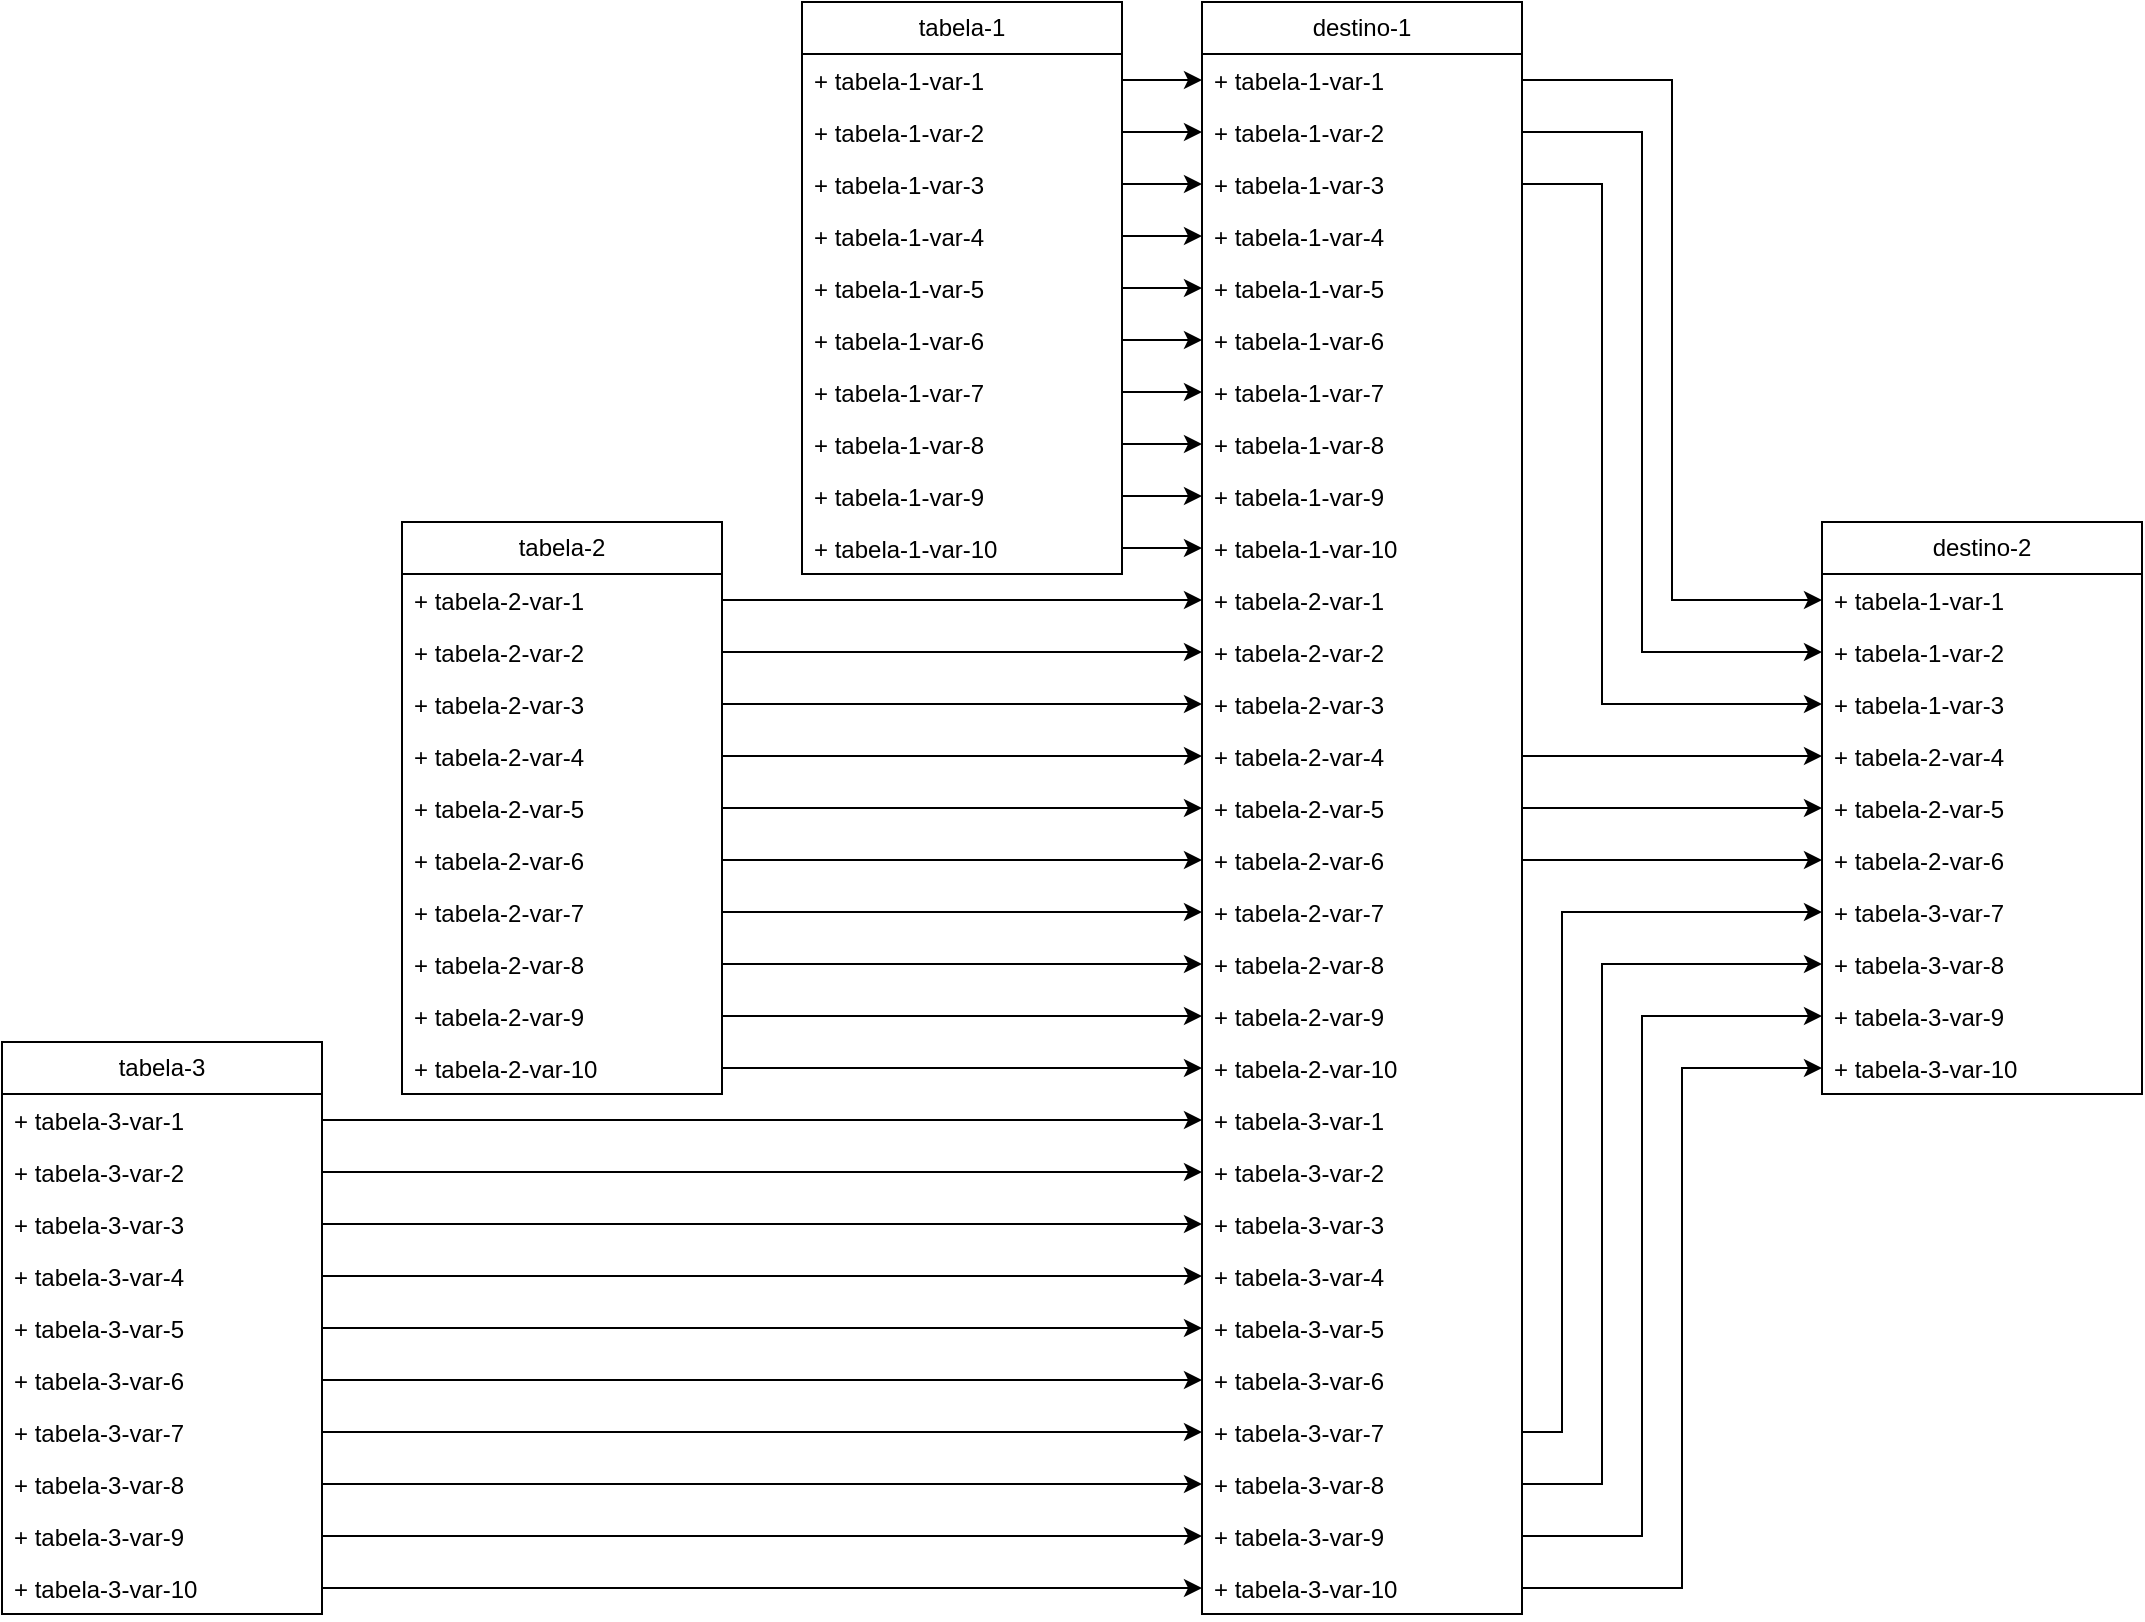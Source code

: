 <mxfile version="24.7.6">
  <diagram name="Página-1" id="JH21Qx-s8GiAd0Xb08vd">
    <mxGraphModel dx="1440" dy="1402" grid="1" gridSize="10" guides="1" tooltips="1" connect="1" arrows="1" fold="1" page="1" pageScale="1" pageWidth="827" pageHeight="1169" math="0" shadow="0">
      <root>
        <mxCell id="0" />
        <mxCell id="1" parent="0" />
        <mxCell id="tabela-1" value="tabela-1" style="swimlane;fontStyle=0;childLayout=stackLayout;horizontal=1;startSize=26;fillColor=none;horizontalStack=0;resizeParent=1;resizeParentMax=0;resizeLast=0;collapsible=1;marginBottom=0;whiteSpace=wrap;html=1;" vertex="1" parent="1">
          <mxGeometry x="800" y="440" width="160" height="286" as="geometry">
            <mxRectangle x="414" y="450" width="70" height="30" as="alternateBounds" />
          </mxGeometry>
        </mxCell>
        <mxCell id="tabela-1-tabela-1-var-1" value="+ tabela-1-var-1" style="text;strokeColor=none;fillColor=none;align=left;verticalAlign=top;spacingLeft=4;spacingRight=4;overflow=hidden;rotatable=0;points=[[0,0.5],[1,0.5]];portConstraint=eastwest;whiteSpace=wrap;html=1;" vertex="1" parent="tabela-1">
          <mxGeometry y="26" width="160" height="26" as="geometry" />
        </mxCell>
        <mxCell id="tabela-1-tabela-1-var-2" value="+ tabela-1-var-2" style="text;strokeColor=none;fillColor=none;align=left;verticalAlign=top;spacingLeft=4;spacingRight=4;overflow=hidden;rotatable=0;points=[[0,0.5],[1,0.5]];portConstraint=eastwest;whiteSpace=wrap;html=1;" vertex="1" parent="tabela-1">
          <mxGeometry y="52" width="160" height="26" as="geometry" />
        </mxCell>
        <mxCell id="tabela-1-tabela-1-var-3" value="+ tabela-1-var-3" style="text;strokeColor=none;fillColor=none;align=left;verticalAlign=top;spacingLeft=4;spacingRight=4;overflow=hidden;rotatable=0;points=[[0,0.5],[1,0.5]];portConstraint=eastwest;whiteSpace=wrap;html=1;" vertex="1" parent="tabela-1">
          <mxGeometry y="78" width="160" height="26" as="geometry" />
        </mxCell>
        <mxCell id="tabela-1-tabela-1-var-4" value="+ tabela-1-var-4" style="text;strokeColor=none;fillColor=none;align=left;verticalAlign=top;spacingLeft=4;spacingRight=4;overflow=hidden;rotatable=0;points=[[0,0.5],[1,0.5]];portConstraint=eastwest;whiteSpace=wrap;html=1;" vertex="1" parent="tabela-1">
          <mxGeometry y="104" width="160" height="26" as="geometry" />
        </mxCell>
        <mxCell id="tabela-1-tabela-1-var-5" value="+ tabela-1-var-5" style="text;strokeColor=none;fillColor=none;align=left;verticalAlign=top;spacingLeft=4;spacingRight=4;overflow=hidden;rotatable=0;points=[[0,0.5],[1,0.5]];portConstraint=eastwest;whiteSpace=wrap;html=1;" vertex="1" parent="tabela-1">
          <mxGeometry y="130" width="160" height="26" as="geometry" />
        </mxCell>
        <mxCell id="tabela-1-tabela-1-var-6" value="+ tabela-1-var-6" style="text;strokeColor=none;fillColor=none;align=left;verticalAlign=top;spacingLeft=4;spacingRight=4;overflow=hidden;rotatable=0;points=[[0,0.5],[1,0.5]];portConstraint=eastwest;whiteSpace=wrap;html=1;" vertex="1" parent="tabela-1">
          <mxGeometry y="156" width="160" height="26" as="geometry" />
        </mxCell>
        <mxCell id="tabela-1-tabela-1-var-7" value="+ tabela-1-var-7" style="text;strokeColor=none;fillColor=none;align=left;verticalAlign=top;spacingLeft=4;spacingRight=4;overflow=hidden;rotatable=0;points=[[0,0.5],[1,0.5]];portConstraint=eastwest;whiteSpace=wrap;html=1;" vertex="1" parent="tabela-1">
          <mxGeometry y="182" width="160" height="26" as="geometry" />
        </mxCell>
        <mxCell id="tabela-1-tabela-1-var-8" value="+ tabela-1-var-8" style="text;strokeColor=none;fillColor=none;align=left;verticalAlign=top;spacingLeft=4;spacingRight=4;overflow=hidden;rotatable=0;points=[[0,0.5],[1,0.5]];portConstraint=eastwest;whiteSpace=wrap;html=1;" vertex="1" parent="tabela-1">
          <mxGeometry y="208" width="160" height="26" as="geometry" />
        </mxCell>
        <mxCell id="tabela-1-tabela-1-var-9" value="+ tabela-1-var-9" style="text;strokeColor=none;fillColor=none;align=left;verticalAlign=top;spacingLeft=4;spacingRight=4;overflow=hidden;rotatable=0;points=[[0,0.5],[1,0.5]];portConstraint=eastwest;whiteSpace=wrap;html=1;" vertex="1" parent="tabela-1">
          <mxGeometry y="234" width="160" height="26" as="geometry" />
        </mxCell>
        <mxCell id="tabela-1-tabela-1-var-10" value="+ tabela-1-var-10" style="text;strokeColor=none;fillColor=none;align=left;verticalAlign=top;spacingLeft=4;spacingRight=4;overflow=hidden;rotatable=0;points=[[0,0.5],[1,0.5]];portConstraint=eastwest;whiteSpace=wrap;html=1;" vertex="1" parent="tabela-1">
          <mxGeometry y="260" width="160" height="26" as="geometry" />
        </mxCell>
        <mxCell id="tabela-2" value="tabela-2" style="swimlane;fontStyle=0;childLayout=stackLayout;horizontal=1;startSize=26;fillColor=none;horizontalStack=0;resizeParent=1;resizeParentMax=0;resizeLast=0;collapsible=1;marginBottom=0;whiteSpace=wrap;html=1;" vertex="1" parent="1">
          <mxGeometry x="600" y="700" width="160" height="286" as="geometry">
            <mxRectangle x="614" y="450" width="70" height="30" as="alternateBounds" />
          </mxGeometry>
        </mxCell>
        <mxCell id="tabela-2-tabela-2-var-1" value="+ tabela-2-var-1" style="text;strokeColor=none;fillColor=none;align=left;verticalAlign=top;spacingLeft=4;spacingRight=4;overflow=hidden;rotatable=0;points=[[0,0.5],[1,0.5]];portConstraint=eastwest;whiteSpace=wrap;html=1;" vertex="1" parent="tabela-2">
          <mxGeometry y="26" width="160" height="26" as="geometry" />
        </mxCell>
        <mxCell id="tabela-2-tabela-2-var-2" value="+ tabela-2-var-2" style="text;strokeColor=none;fillColor=none;align=left;verticalAlign=top;spacingLeft=4;spacingRight=4;overflow=hidden;rotatable=0;points=[[0,0.5],[1,0.5]];portConstraint=eastwest;whiteSpace=wrap;html=1;" vertex="1" parent="tabela-2">
          <mxGeometry y="52" width="160" height="26" as="geometry" />
        </mxCell>
        <mxCell id="tabela-2-tabela-2-var-3" value="+ tabela-2-var-3" style="text;strokeColor=none;fillColor=none;align=left;verticalAlign=top;spacingLeft=4;spacingRight=4;overflow=hidden;rotatable=0;points=[[0,0.5],[1,0.5]];portConstraint=eastwest;whiteSpace=wrap;html=1;" vertex="1" parent="tabela-2">
          <mxGeometry y="78" width="160" height="26" as="geometry" />
        </mxCell>
        <mxCell id="tabela-2-tabela-2-var-4" value="+ tabela-2-var-4" style="text;strokeColor=none;fillColor=none;align=left;verticalAlign=top;spacingLeft=4;spacingRight=4;overflow=hidden;rotatable=0;points=[[0,0.5],[1,0.5]];portConstraint=eastwest;whiteSpace=wrap;html=1;" vertex="1" parent="tabela-2">
          <mxGeometry y="104" width="160" height="26" as="geometry" />
        </mxCell>
        <mxCell id="tabela-2-tabela-2-var-5" value="+ tabela-2-var-5" style="text;strokeColor=none;fillColor=none;align=left;verticalAlign=top;spacingLeft=4;spacingRight=4;overflow=hidden;rotatable=0;points=[[0,0.5],[1,0.5]];portConstraint=eastwest;whiteSpace=wrap;html=1;" vertex="1" parent="tabela-2">
          <mxGeometry y="130" width="160" height="26" as="geometry" />
        </mxCell>
        <mxCell id="tabela-2-tabela-2-var-6" value="+ tabela-2-var-6" style="text;strokeColor=none;fillColor=none;align=left;verticalAlign=top;spacingLeft=4;spacingRight=4;overflow=hidden;rotatable=0;points=[[0,0.5],[1,0.5]];portConstraint=eastwest;whiteSpace=wrap;html=1;" vertex="1" parent="tabela-2">
          <mxGeometry y="156" width="160" height="26" as="geometry" />
        </mxCell>
        <mxCell id="tabela-2-tabela-2-var-7" value="+ tabela-2-var-7" style="text;strokeColor=none;fillColor=none;align=left;verticalAlign=top;spacingLeft=4;spacingRight=4;overflow=hidden;rotatable=0;points=[[0,0.5],[1,0.5]];portConstraint=eastwest;whiteSpace=wrap;html=1;" vertex="1" parent="tabela-2">
          <mxGeometry y="182" width="160" height="26" as="geometry" />
        </mxCell>
        <mxCell id="tabela-2-tabela-2-var-8" value="+ tabela-2-var-8" style="text;strokeColor=none;fillColor=none;align=left;verticalAlign=top;spacingLeft=4;spacingRight=4;overflow=hidden;rotatable=0;points=[[0,0.5],[1,0.5]];portConstraint=eastwest;whiteSpace=wrap;html=1;" vertex="1" parent="tabela-2">
          <mxGeometry y="208" width="160" height="26" as="geometry" />
        </mxCell>
        <mxCell id="tabela-2-tabela-2-var-9" value="+ tabela-2-var-9" style="text;strokeColor=none;fillColor=none;align=left;verticalAlign=top;spacingLeft=4;spacingRight=4;overflow=hidden;rotatable=0;points=[[0,0.5],[1,0.5]];portConstraint=eastwest;whiteSpace=wrap;html=1;" vertex="1" parent="tabela-2">
          <mxGeometry y="234" width="160" height="26" as="geometry" />
        </mxCell>
        <mxCell id="tabela-2-tabela-2-var-10" value="+ tabela-2-var-10" style="text;strokeColor=none;fillColor=none;align=left;verticalAlign=top;spacingLeft=4;spacingRight=4;overflow=hidden;rotatable=0;points=[[0,0.5],[1,0.5]];portConstraint=eastwest;whiteSpace=wrap;html=1;" vertex="1" parent="tabela-2">
          <mxGeometry y="260" width="160" height="26" as="geometry" />
        </mxCell>
        <mxCell id="tabela-3" value="tabela-3" style="swimlane;fontStyle=0;childLayout=stackLayout;horizontal=1;startSize=26;fillColor=none;horizontalStack=0;resizeParent=1;resizeParentMax=0;resizeLast=0;collapsible=1;marginBottom=0;whiteSpace=wrap;html=1;" vertex="1" parent="1">
          <mxGeometry x="400" y="960" width="160" height="286" as="geometry">
            <mxRectangle x="814" y="450" width="70" height="30" as="alternateBounds" />
          </mxGeometry>
        </mxCell>
        <mxCell id="tabela-3-tabela-3-var-1" value="+ tabela-3-var-1" style="text;strokeColor=none;fillColor=none;align=left;verticalAlign=top;spacingLeft=4;spacingRight=4;overflow=hidden;rotatable=0;points=[[0,0.5],[1,0.5]];portConstraint=eastwest;whiteSpace=wrap;html=1;" vertex="1" parent="tabela-3">
          <mxGeometry y="26" width="160" height="26" as="geometry" />
        </mxCell>
        <mxCell id="tabela-3-tabela-3-var-2" value="+ tabela-3-var-2" style="text;strokeColor=none;fillColor=none;align=left;verticalAlign=top;spacingLeft=4;spacingRight=4;overflow=hidden;rotatable=0;points=[[0,0.5],[1,0.5]];portConstraint=eastwest;whiteSpace=wrap;html=1;" vertex="1" parent="tabela-3">
          <mxGeometry y="52" width="160" height="26" as="geometry" />
        </mxCell>
        <mxCell id="tabela-3-tabela-3-var-3" value="+ tabela-3-var-3" style="text;strokeColor=none;fillColor=none;align=left;verticalAlign=top;spacingLeft=4;spacingRight=4;overflow=hidden;rotatable=0;points=[[0,0.5],[1,0.5]];portConstraint=eastwest;whiteSpace=wrap;html=1;" vertex="1" parent="tabela-3">
          <mxGeometry y="78" width="160" height="26" as="geometry" />
        </mxCell>
        <mxCell id="tabela-3-tabela-3-var-4" value="+ tabela-3-var-4" style="text;strokeColor=none;fillColor=none;align=left;verticalAlign=top;spacingLeft=4;spacingRight=4;overflow=hidden;rotatable=0;points=[[0,0.5],[1,0.5]];portConstraint=eastwest;whiteSpace=wrap;html=1;" vertex="1" parent="tabela-3">
          <mxGeometry y="104" width="160" height="26" as="geometry" />
        </mxCell>
        <mxCell id="tabela-3-tabela-3-var-5" value="+ tabela-3-var-5" style="text;strokeColor=none;fillColor=none;align=left;verticalAlign=top;spacingLeft=4;spacingRight=4;overflow=hidden;rotatable=0;points=[[0,0.5],[1,0.5]];portConstraint=eastwest;whiteSpace=wrap;html=1;" vertex="1" parent="tabela-3">
          <mxGeometry y="130" width="160" height="26" as="geometry" />
        </mxCell>
        <mxCell id="tabela-3-tabela-3-var-6" value="+ tabela-3-var-6" style="text;strokeColor=none;fillColor=none;align=left;verticalAlign=top;spacingLeft=4;spacingRight=4;overflow=hidden;rotatable=0;points=[[0,0.5],[1,0.5]];portConstraint=eastwest;whiteSpace=wrap;html=1;" vertex="1" parent="tabela-3">
          <mxGeometry y="156" width="160" height="26" as="geometry" />
        </mxCell>
        <mxCell id="tabela-3-tabela-3-var-7" value="+ tabela-3-var-7" style="text;strokeColor=none;fillColor=none;align=left;verticalAlign=top;spacingLeft=4;spacingRight=4;overflow=hidden;rotatable=0;points=[[0,0.5],[1,0.5]];portConstraint=eastwest;whiteSpace=wrap;html=1;" vertex="1" parent="tabela-3">
          <mxGeometry y="182" width="160" height="26" as="geometry" />
        </mxCell>
        <mxCell id="tabela-3-tabela-3-var-8" value="+ tabela-3-var-8" style="text;strokeColor=none;fillColor=none;align=left;verticalAlign=top;spacingLeft=4;spacingRight=4;overflow=hidden;rotatable=0;points=[[0,0.5],[1,0.5]];portConstraint=eastwest;whiteSpace=wrap;html=1;" vertex="1" parent="tabela-3">
          <mxGeometry y="208" width="160" height="26" as="geometry" />
        </mxCell>
        <mxCell id="tabela-3-tabela-3-var-9" value="+ tabela-3-var-9" style="text;strokeColor=none;fillColor=none;align=left;verticalAlign=top;spacingLeft=4;spacingRight=4;overflow=hidden;rotatable=0;points=[[0,0.5],[1,0.5]];portConstraint=eastwest;whiteSpace=wrap;html=1;" vertex="1" parent="tabela-3">
          <mxGeometry y="234" width="160" height="26" as="geometry" />
        </mxCell>
        <mxCell id="tabela-3-tabela-3-var-10" value="+ tabela-3-var-10" style="text;strokeColor=none;fillColor=none;align=left;verticalAlign=top;spacingLeft=4;spacingRight=4;overflow=hidden;rotatable=0;points=[[0,0.5],[1,0.5]];portConstraint=eastwest;whiteSpace=wrap;html=1;" vertex="1" parent="tabela-3">
          <mxGeometry y="260" width="160" height="26" as="geometry" />
        </mxCell>
        <mxCell id="destino-1" value="destino-1" style="swimlane;fontStyle=0;childLayout=stackLayout;horizontal=1;startSize=26;fillColor=none;horizontalStack=0;resizeParent=1;resizeParentMax=0;resizeLast=0;collapsible=1;marginBottom=0;whiteSpace=wrap;html=1;" vertex="1" parent="1">
          <mxGeometry x="1000" y="440" width="160" height="806" as="geometry">
            <mxRectangle x="1014" y="450" width="70" height="30" as="alternateBounds" />
          </mxGeometry>
        </mxCell>
        <mxCell id="destino-1-tabela-1-var-1" value="+ tabela-1-var-1" style="text;strokeColor=none;fillColor=none;align=left;verticalAlign=top;spacingLeft=4;spacingRight=4;overflow=hidden;rotatable=0;points=[[0,0.5],[1,0.5]];portConstraint=eastwest;whiteSpace=wrap;html=1;" vertex="1" parent="destino-1">
          <mxGeometry y="26" width="160" height="26" as="geometry" />
        </mxCell>
        <mxCell id="destino-1-tabela-1-var-2" value="+ tabela-1-var-2" style="text;strokeColor=none;fillColor=none;align=left;verticalAlign=top;spacingLeft=4;spacingRight=4;overflow=hidden;rotatable=0;points=[[0,0.5],[1,0.5]];portConstraint=eastwest;whiteSpace=wrap;html=1;" vertex="1" parent="destino-1">
          <mxGeometry y="52" width="160" height="26" as="geometry" />
        </mxCell>
        <mxCell id="destino-1-tabela-1-var-3" value="+ tabela-1-var-3" style="text;strokeColor=none;fillColor=none;align=left;verticalAlign=top;spacingLeft=4;spacingRight=4;overflow=hidden;rotatable=0;points=[[0,0.5],[1,0.5]];portConstraint=eastwest;whiteSpace=wrap;html=1;" vertex="1" parent="destino-1">
          <mxGeometry y="78" width="160" height="26" as="geometry" />
        </mxCell>
        <mxCell id="destino-1-tabela-1-var-4" value="+ tabela-1-var-4" style="text;strokeColor=none;fillColor=none;align=left;verticalAlign=top;spacingLeft=4;spacingRight=4;overflow=hidden;rotatable=0;points=[[0,0.5],[1,0.5]];portConstraint=eastwest;whiteSpace=wrap;html=1;" vertex="1" parent="destino-1">
          <mxGeometry y="104" width="160" height="26" as="geometry" />
        </mxCell>
        <mxCell id="destino-1-tabela-1-var-5" value="+ tabela-1-var-5" style="text;strokeColor=none;fillColor=none;align=left;verticalAlign=top;spacingLeft=4;spacingRight=4;overflow=hidden;rotatable=0;points=[[0,0.5],[1,0.5]];portConstraint=eastwest;whiteSpace=wrap;html=1;" vertex="1" parent="destino-1">
          <mxGeometry y="130" width="160" height="26" as="geometry" />
        </mxCell>
        <mxCell id="destino-1-tabela-1-var-6" value="+ tabela-1-var-6" style="text;strokeColor=none;fillColor=none;align=left;verticalAlign=top;spacingLeft=4;spacingRight=4;overflow=hidden;rotatable=0;points=[[0,0.5],[1,0.5]];portConstraint=eastwest;whiteSpace=wrap;html=1;" vertex="1" parent="destino-1">
          <mxGeometry y="156" width="160" height="26" as="geometry" />
        </mxCell>
        <mxCell id="destino-1-tabela-1-var-7" value="+ tabela-1-var-7" style="text;strokeColor=none;fillColor=none;align=left;verticalAlign=top;spacingLeft=4;spacingRight=4;overflow=hidden;rotatable=0;points=[[0,0.5],[1,0.5]];portConstraint=eastwest;whiteSpace=wrap;html=1;" vertex="1" parent="destino-1">
          <mxGeometry y="182" width="160" height="26" as="geometry" />
        </mxCell>
        <mxCell id="destino-1-tabela-1-var-8" value="+ tabela-1-var-8" style="text;strokeColor=none;fillColor=none;align=left;verticalAlign=top;spacingLeft=4;spacingRight=4;overflow=hidden;rotatable=0;points=[[0,0.5],[1,0.5]];portConstraint=eastwest;whiteSpace=wrap;html=1;" vertex="1" parent="destino-1">
          <mxGeometry y="208" width="160" height="26" as="geometry" />
        </mxCell>
        <mxCell id="destino-1-tabela-1-var-9" value="+ tabela-1-var-9" style="text;strokeColor=none;fillColor=none;align=left;verticalAlign=top;spacingLeft=4;spacingRight=4;overflow=hidden;rotatable=0;points=[[0,0.5],[1,0.5]];portConstraint=eastwest;whiteSpace=wrap;html=1;" vertex="1" parent="destino-1">
          <mxGeometry y="234" width="160" height="26" as="geometry" />
        </mxCell>
        <mxCell id="destino-1-tabela-1-var-10" value="+ tabela-1-var-10" style="text;strokeColor=none;fillColor=none;align=left;verticalAlign=top;spacingLeft=4;spacingRight=4;overflow=hidden;rotatable=0;points=[[0,0.5],[1,0.5]];portConstraint=eastwest;whiteSpace=wrap;html=1;" vertex="1" parent="destino-1">
          <mxGeometry y="260" width="160" height="26" as="geometry" />
        </mxCell>
        <mxCell id="destino-1-tabela-2-var-1" value="+ tabela-2-var-1" style="text;strokeColor=none;fillColor=none;align=left;verticalAlign=top;spacingLeft=4;spacingRight=4;overflow=hidden;rotatable=0;points=[[0,0.5],[1,0.5]];portConstraint=eastwest;whiteSpace=wrap;html=1;" vertex="1" parent="destino-1">
          <mxGeometry y="286" width="160" height="26" as="geometry" />
        </mxCell>
        <mxCell id="destino-1-tabela-2-var-2" value="+ tabela-2-var-2" style="text;strokeColor=none;fillColor=none;align=left;verticalAlign=top;spacingLeft=4;spacingRight=4;overflow=hidden;rotatable=0;points=[[0,0.5],[1,0.5]];portConstraint=eastwest;whiteSpace=wrap;html=1;" vertex="1" parent="destino-1">
          <mxGeometry y="312" width="160" height="26" as="geometry" />
        </mxCell>
        <mxCell id="destino-1-tabela-2-var-3" value="+ tabela-2-var-3" style="text;strokeColor=none;fillColor=none;align=left;verticalAlign=top;spacingLeft=4;spacingRight=4;overflow=hidden;rotatable=0;points=[[0,0.5],[1,0.5]];portConstraint=eastwest;whiteSpace=wrap;html=1;" vertex="1" parent="destino-1">
          <mxGeometry y="338" width="160" height="26" as="geometry" />
        </mxCell>
        <mxCell id="destino-1-tabela-2-var-4" value="+ tabela-2-var-4" style="text;strokeColor=none;fillColor=none;align=left;verticalAlign=top;spacingLeft=4;spacingRight=4;overflow=hidden;rotatable=0;points=[[0,0.5],[1,0.5]];portConstraint=eastwest;whiteSpace=wrap;html=1;" vertex="1" parent="destino-1">
          <mxGeometry y="364" width="160" height="26" as="geometry" />
        </mxCell>
        <mxCell id="destino-1-tabela-2-var-5" value="+ tabela-2-var-5" style="text;strokeColor=none;fillColor=none;align=left;verticalAlign=top;spacingLeft=4;spacingRight=4;overflow=hidden;rotatable=0;points=[[0,0.5],[1,0.5]];portConstraint=eastwest;whiteSpace=wrap;html=1;" vertex="1" parent="destino-1">
          <mxGeometry y="390" width="160" height="26" as="geometry" />
        </mxCell>
        <mxCell id="destino-1-tabela-2-var-6" value="+ tabela-2-var-6" style="text;strokeColor=none;fillColor=none;align=left;verticalAlign=top;spacingLeft=4;spacingRight=4;overflow=hidden;rotatable=0;points=[[0,0.5],[1,0.5]];portConstraint=eastwest;whiteSpace=wrap;html=1;" vertex="1" parent="destino-1">
          <mxGeometry y="416" width="160" height="26" as="geometry" />
        </mxCell>
        <mxCell id="destino-1-tabela-2-var-7" value="+ tabela-2-var-7" style="text;strokeColor=none;fillColor=none;align=left;verticalAlign=top;spacingLeft=4;spacingRight=4;overflow=hidden;rotatable=0;points=[[0,0.5],[1,0.5]];portConstraint=eastwest;whiteSpace=wrap;html=1;" vertex="1" parent="destino-1">
          <mxGeometry y="442" width="160" height="26" as="geometry" />
        </mxCell>
        <mxCell id="destino-1-tabela-2-var-8" value="+ tabela-2-var-8" style="text;strokeColor=none;fillColor=none;align=left;verticalAlign=top;spacingLeft=4;spacingRight=4;overflow=hidden;rotatable=0;points=[[0,0.5],[1,0.5]];portConstraint=eastwest;whiteSpace=wrap;html=1;" vertex="1" parent="destino-1">
          <mxGeometry y="468" width="160" height="26" as="geometry" />
        </mxCell>
        <mxCell id="destino-1-tabela-2-var-9" value="+ tabela-2-var-9" style="text;strokeColor=none;fillColor=none;align=left;verticalAlign=top;spacingLeft=4;spacingRight=4;overflow=hidden;rotatable=0;points=[[0,0.5],[1,0.5]];portConstraint=eastwest;whiteSpace=wrap;html=1;" vertex="1" parent="destino-1">
          <mxGeometry y="494" width="160" height="26" as="geometry" />
        </mxCell>
        <mxCell id="destino-1-tabela-2-var-10" value="+ tabela-2-var-10" style="text;strokeColor=none;fillColor=none;align=left;verticalAlign=top;spacingLeft=4;spacingRight=4;overflow=hidden;rotatable=0;points=[[0,0.5],[1,0.5]];portConstraint=eastwest;whiteSpace=wrap;html=1;" vertex="1" parent="destino-1">
          <mxGeometry y="520" width="160" height="26" as="geometry" />
        </mxCell>
        <mxCell id="destino-1-tabela-3-var-1" value="+ tabela-3-var-1" style="text;strokeColor=none;fillColor=none;align=left;verticalAlign=top;spacingLeft=4;spacingRight=4;overflow=hidden;rotatable=0;points=[[0,0.5],[1,0.5]];portConstraint=eastwest;whiteSpace=wrap;html=1;" vertex="1" parent="destino-1">
          <mxGeometry y="546" width="160" height="26" as="geometry" />
        </mxCell>
        <mxCell id="destino-1-tabela-3-var-2" value="+ tabela-3-var-2" style="text;strokeColor=none;fillColor=none;align=left;verticalAlign=top;spacingLeft=4;spacingRight=4;overflow=hidden;rotatable=0;points=[[0,0.5],[1,0.5]];portConstraint=eastwest;whiteSpace=wrap;html=1;" vertex="1" parent="destino-1">
          <mxGeometry y="572" width="160" height="26" as="geometry" />
        </mxCell>
        <mxCell id="destino-1-tabela-3-var-3" value="+ tabela-3-var-3" style="text;strokeColor=none;fillColor=none;align=left;verticalAlign=top;spacingLeft=4;spacingRight=4;overflow=hidden;rotatable=0;points=[[0,0.5],[1,0.5]];portConstraint=eastwest;whiteSpace=wrap;html=1;" vertex="1" parent="destino-1">
          <mxGeometry y="598" width="160" height="26" as="geometry" />
        </mxCell>
        <mxCell id="destino-1-tabela-3-var-4" value="+ tabela-3-var-4" style="text;strokeColor=none;fillColor=none;align=left;verticalAlign=top;spacingLeft=4;spacingRight=4;overflow=hidden;rotatable=0;points=[[0,0.5],[1,0.5]];portConstraint=eastwest;whiteSpace=wrap;html=1;" vertex="1" parent="destino-1">
          <mxGeometry y="624" width="160" height="26" as="geometry" />
        </mxCell>
        <mxCell id="destino-1-tabela-3-var-5" value="+ tabela-3-var-5" style="text;strokeColor=none;fillColor=none;align=left;verticalAlign=top;spacingLeft=4;spacingRight=4;overflow=hidden;rotatable=0;points=[[0,0.5],[1,0.5]];portConstraint=eastwest;whiteSpace=wrap;html=1;" vertex="1" parent="destino-1">
          <mxGeometry y="650" width="160" height="26" as="geometry" />
        </mxCell>
        <mxCell id="destino-1-tabela-3-var-6" value="+ tabela-3-var-6" style="text;strokeColor=none;fillColor=none;align=left;verticalAlign=top;spacingLeft=4;spacingRight=4;overflow=hidden;rotatable=0;points=[[0,0.5],[1,0.5]];portConstraint=eastwest;whiteSpace=wrap;html=1;" vertex="1" parent="destino-1">
          <mxGeometry y="676" width="160" height="26" as="geometry" />
        </mxCell>
        <mxCell id="destino-1-tabela-3-var-7" value="+ tabela-3-var-7" style="text;strokeColor=none;fillColor=none;align=left;verticalAlign=top;spacingLeft=4;spacingRight=4;overflow=hidden;rotatable=0;points=[[0,0.5],[1,0.5]];portConstraint=eastwest;whiteSpace=wrap;html=1;" vertex="1" parent="destino-1">
          <mxGeometry y="702" width="160" height="26" as="geometry" />
        </mxCell>
        <mxCell id="destino-1-tabela-3-var-8" value="+ tabela-3-var-8" style="text;strokeColor=none;fillColor=none;align=left;verticalAlign=top;spacingLeft=4;spacingRight=4;overflow=hidden;rotatable=0;points=[[0,0.5],[1,0.5]];portConstraint=eastwest;whiteSpace=wrap;html=1;" vertex="1" parent="destino-1">
          <mxGeometry y="728" width="160" height="26" as="geometry" />
        </mxCell>
        <mxCell id="destino-1-tabela-3-var-9" value="+ tabela-3-var-9" style="text;strokeColor=none;fillColor=none;align=left;verticalAlign=top;spacingLeft=4;spacingRight=4;overflow=hidden;rotatable=0;points=[[0,0.5],[1,0.5]];portConstraint=eastwest;whiteSpace=wrap;html=1;" vertex="1" parent="destino-1">
          <mxGeometry y="754" width="160" height="26" as="geometry" />
        </mxCell>
        <mxCell id="destino-1-tabela-3-var-10" value="+ tabela-3-var-10" style="text;strokeColor=none;fillColor=none;align=left;verticalAlign=top;spacingLeft=4;spacingRight=4;overflow=hidden;rotatable=0;points=[[0,0.5],[1,0.5]];portConstraint=eastwest;whiteSpace=wrap;html=1;" vertex="1" parent="destino-1">
          <mxGeometry y="780" width="160" height="26" as="geometry" />
        </mxCell>
        <mxCell id="destino-2" value="destino-2" style="swimlane;fontStyle=0;childLayout=stackLayout;horizontal=1;startSize=26;fillColor=none;horizontalStack=0;resizeParent=1;resizeParentMax=0;resizeLast=0;collapsible=1;marginBottom=0;whiteSpace=wrap;html=1;" vertex="1" parent="1">
          <mxGeometry x="1310" y="700" width="160" height="286" as="geometry">
            <mxRectangle x="1214" y="450" width="70" height="30" as="alternateBounds" />
          </mxGeometry>
        </mxCell>
        <mxCell id="destino-2-tabela-1-var-1" value="+ tabela-1-var-1" style="text;strokeColor=none;fillColor=none;align=left;verticalAlign=top;spacingLeft=4;spacingRight=4;overflow=hidden;rotatable=0;points=[[0,0.5],[1,0.5]];portConstraint=eastwest;whiteSpace=wrap;html=1;" vertex="1" parent="destino-2">
          <mxGeometry y="26" width="160" height="26" as="geometry" />
        </mxCell>
        <mxCell id="destino-2-tabela-1-var-2" value="+ tabela-1-var-2" style="text;strokeColor=none;fillColor=none;align=left;verticalAlign=top;spacingLeft=4;spacingRight=4;overflow=hidden;rotatable=0;points=[[0,0.5],[1,0.5]];portConstraint=eastwest;whiteSpace=wrap;html=1;" vertex="1" parent="destino-2">
          <mxGeometry y="52" width="160" height="26" as="geometry" />
        </mxCell>
        <mxCell id="destino-2-tabela-1-var-3" value="+ tabela-1-var-3" style="text;strokeColor=none;fillColor=none;align=left;verticalAlign=top;spacingLeft=4;spacingRight=4;overflow=hidden;rotatable=0;points=[[0,0.5],[1,0.5]];portConstraint=eastwest;whiteSpace=wrap;html=1;" vertex="1" parent="destino-2">
          <mxGeometry y="78" width="160" height="26" as="geometry" />
        </mxCell>
        <mxCell id="destino-2-tabela-2-var-4" value="+ tabela-2-var-4" style="text;strokeColor=none;fillColor=none;align=left;verticalAlign=top;spacingLeft=4;spacingRight=4;overflow=hidden;rotatable=0;points=[[0,0.5],[1,0.5]];portConstraint=eastwest;whiteSpace=wrap;html=1;" vertex="1" parent="destino-2">
          <mxGeometry y="104" width="160" height="26" as="geometry" />
        </mxCell>
        <mxCell id="destino-2-tabela-2-var-5" value="+ tabela-2-var-5" style="text;strokeColor=none;fillColor=none;align=left;verticalAlign=top;spacingLeft=4;spacingRight=4;overflow=hidden;rotatable=0;points=[[0,0.5],[1,0.5]];portConstraint=eastwest;whiteSpace=wrap;html=1;" vertex="1" parent="destino-2">
          <mxGeometry y="130" width="160" height="26" as="geometry" />
        </mxCell>
        <mxCell id="destino-2-tabela-2-var-6" value="+ tabela-2-var-6" style="text;strokeColor=none;fillColor=none;align=left;verticalAlign=top;spacingLeft=4;spacingRight=4;overflow=hidden;rotatable=0;points=[[0,0.5],[1,0.5]];portConstraint=eastwest;whiteSpace=wrap;html=1;" vertex="1" parent="destino-2">
          <mxGeometry y="156" width="160" height="26" as="geometry" />
        </mxCell>
        <mxCell id="destino-2-tabela-3-var-7" value="+ tabela-3-var-7" style="text;strokeColor=none;fillColor=none;align=left;verticalAlign=top;spacingLeft=4;spacingRight=4;overflow=hidden;rotatable=0;points=[[0,0.5],[1,0.5]];portConstraint=eastwest;whiteSpace=wrap;html=1;" vertex="1" parent="destino-2">
          <mxGeometry y="182" width="160" height="26" as="geometry" />
        </mxCell>
        <mxCell id="destino-2-tabela-3-var-8" value="+ tabela-3-var-8" style="text;strokeColor=none;fillColor=none;align=left;verticalAlign=top;spacingLeft=4;spacingRight=4;overflow=hidden;rotatable=0;points=[[0,0.5],[1,0.5]];portConstraint=eastwest;whiteSpace=wrap;html=1;" vertex="1" parent="destino-2">
          <mxGeometry y="208" width="160" height="26" as="geometry" />
        </mxCell>
        <mxCell id="destino-2-tabela-3-var-9" value="+ tabela-3-var-9" style="text;strokeColor=none;fillColor=none;align=left;verticalAlign=top;spacingLeft=4;spacingRight=4;overflow=hidden;rotatable=0;points=[[0,0.5],[1,0.5]];portConstraint=eastwest;whiteSpace=wrap;html=1;" vertex="1" parent="destino-2">
          <mxGeometry y="234" width="160" height="26" as="geometry" />
        </mxCell>
        <mxCell id="destino-2-tabela-3-var-10" value="+ tabela-3-var-10" style="text;strokeColor=none;fillColor=none;align=left;verticalAlign=top;spacingLeft=4;spacingRight=4;overflow=hidden;rotatable=0;points=[[0,0.5],[1,0.5]];portConstraint=eastwest;whiteSpace=wrap;html=1;" vertex="1" parent="destino-2">
          <mxGeometry y="260" width="160" height="26" as="geometry" />
        </mxCell>
        <mxCell id="line-4-1" style="edgeStyle=orthogonalEdgeStyle;rounded=0;orthogonalLoop=1;jettySize=auto;html=1;" edge="1" parent="1" source="tabela-1-tabela-1-var-1" target="destino-1-tabela-1-var-1">
          <mxGeometry relative="1" as="geometry" />
        </mxCell>
        <mxCell id="line-4-2" style="edgeStyle=orthogonalEdgeStyle;rounded=0;orthogonalLoop=1;jettySize=auto;html=1;" edge="1" parent="1" source="tabela-1-tabela-1-var-2" target="destino-1-tabela-1-var-2">
          <mxGeometry relative="1" as="geometry" />
        </mxCell>
        <mxCell id="line-4-3" style="edgeStyle=orthogonalEdgeStyle;rounded=0;orthogonalLoop=1;jettySize=auto;html=1;" edge="1" parent="1" source="tabela-1-tabela-1-var-3" target="destino-1-tabela-1-var-3">
          <mxGeometry relative="1" as="geometry" />
        </mxCell>
        <mxCell id="line-4-4" style="edgeStyle=orthogonalEdgeStyle;rounded=0;orthogonalLoop=1;jettySize=auto;html=1;" edge="1" parent="1" source="tabela-1-tabela-1-var-4" target="destino-1-tabela-1-var-4">
          <mxGeometry relative="1" as="geometry" />
        </mxCell>
        <mxCell id="line-4-5" style="edgeStyle=orthogonalEdgeStyle;rounded=0;orthogonalLoop=1;jettySize=auto;html=1;" edge="1" parent="1" source="tabela-1-tabela-1-var-5" target="destino-1-tabela-1-var-5">
          <mxGeometry relative="1" as="geometry" />
        </mxCell>
        <mxCell id="line-4-6" style="edgeStyle=orthogonalEdgeStyle;rounded=0;orthogonalLoop=1;jettySize=auto;html=1;" edge="1" parent="1" source="tabela-1-tabela-1-var-6" target="destino-1-tabela-1-var-6">
          <mxGeometry relative="1" as="geometry" />
        </mxCell>
        <mxCell id="line-4-7" style="edgeStyle=orthogonalEdgeStyle;rounded=0;orthogonalLoop=1;jettySize=auto;html=1;" edge="1" parent="1" source="tabela-1-tabela-1-var-7" target="destino-1-tabela-1-var-7">
          <mxGeometry relative="1" as="geometry" />
        </mxCell>
        <mxCell id="line-4-8" style="edgeStyle=orthogonalEdgeStyle;rounded=0;orthogonalLoop=1;jettySize=auto;html=1;" edge="1" parent="1" source="tabela-1-tabela-1-var-8" target="destino-1-tabela-1-var-8">
          <mxGeometry relative="1" as="geometry" />
        </mxCell>
        <mxCell id="line-4-9" style="edgeStyle=orthogonalEdgeStyle;rounded=0;orthogonalLoop=1;jettySize=auto;html=1;" edge="1" parent="1" source="tabela-1-tabela-1-var-9" target="destino-1-tabela-1-var-9">
          <mxGeometry relative="1" as="geometry" />
        </mxCell>
        <mxCell id="line-4-10" style="edgeStyle=orthogonalEdgeStyle;rounded=0;orthogonalLoop=1;jettySize=auto;html=1;" edge="1" parent="1" source="tabela-1-tabela-1-var-10" target="destino-1-tabela-1-var-10">
          <mxGeometry relative="1" as="geometry" />
        </mxCell>
        <mxCell id="line-4-11" style="edgeStyle=orthogonalEdgeStyle;rounded=0;orthogonalLoop=1;jettySize=auto;html=1;" edge="1" parent="1" source="tabela-2-tabela-2-var-1" target="destino-1-tabela-2-var-1">
          <mxGeometry relative="1" as="geometry" />
        </mxCell>
        <mxCell id="line-4-12" style="edgeStyle=orthogonalEdgeStyle;rounded=0;orthogonalLoop=1;jettySize=auto;html=1;" edge="1" parent="1" source="tabela-2-tabela-2-var-2" target="destino-1-tabela-2-var-2">
          <mxGeometry relative="1" as="geometry" />
        </mxCell>
        <mxCell id="line-4-13" style="edgeStyle=orthogonalEdgeStyle;rounded=0;orthogonalLoop=1;jettySize=auto;html=1;" edge="1" parent="1" source="tabela-2-tabela-2-var-3" target="destino-1-tabela-2-var-3">
          <mxGeometry relative="1" as="geometry" />
        </mxCell>
        <mxCell id="line-4-14" style="edgeStyle=orthogonalEdgeStyle;rounded=0;orthogonalLoop=1;jettySize=auto;html=1;" edge="1" parent="1" source="tabela-2-tabela-2-var-4" target="destino-1-tabela-2-var-4">
          <mxGeometry relative="1" as="geometry" />
        </mxCell>
        <mxCell id="line-4-15" style="edgeStyle=orthogonalEdgeStyle;rounded=0;orthogonalLoop=1;jettySize=auto;html=1;" edge="1" parent="1" source="tabela-2-tabela-2-var-5" target="destino-1-tabela-2-var-5">
          <mxGeometry relative="1" as="geometry" />
        </mxCell>
        <mxCell id="line-4-16" style="edgeStyle=orthogonalEdgeStyle;rounded=0;orthogonalLoop=1;jettySize=auto;html=1;" edge="1" parent="1" source="tabela-2-tabela-2-var-6" target="destino-1-tabela-2-var-6">
          <mxGeometry relative="1" as="geometry" />
        </mxCell>
        <mxCell id="line-4-17" style="edgeStyle=orthogonalEdgeStyle;rounded=0;orthogonalLoop=1;jettySize=auto;html=1;" edge="1" parent="1" source="tabela-2-tabela-2-var-7" target="destino-1-tabela-2-var-7">
          <mxGeometry relative="1" as="geometry" />
        </mxCell>
        <mxCell id="line-4-18" style="edgeStyle=orthogonalEdgeStyle;rounded=0;orthogonalLoop=1;jettySize=auto;html=1;" edge="1" parent="1" source="tabela-2-tabela-2-var-8" target="destino-1-tabela-2-var-8">
          <mxGeometry relative="1" as="geometry" />
        </mxCell>
        <mxCell id="line-4-19" style="edgeStyle=orthogonalEdgeStyle;rounded=0;orthogonalLoop=1;jettySize=auto;html=1;" edge="1" parent="1" source="tabela-2-tabela-2-var-9" target="destino-1-tabela-2-var-9">
          <mxGeometry relative="1" as="geometry" />
        </mxCell>
        <mxCell id="line-4-20" style="edgeStyle=orthogonalEdgeStyle;rounded=0;orthogonalLoop=1;jettySize=auto;html=1;" edge="1" parent="1" source="tabela-2-tabela-2-var-10" target="destino-1-tabela-2-var-10">
          <mxGeometry relative="1" as="geometry" />
        </mxCell>
        <mxCell id="line-4-21" style="edgeStyle=orthogonalEdgeStyle;rounded=0;orthogonalLoop=1;jettySize=auto;html=1;" edge="1" parent="1" source="tabela-3-tabela-3-var-1" target="destino-1-tabela-3-var-1">
          <mxGeometry relative="1" as="geometry" />
        </mxCell>
        <mxCell id="line-4-22" style="edgeStyle=orthogonalEdgeStyle;rounded=0;orthogonalLoop=1;jettySize=auto;html=1;" edge="1" parent="1" source="tabela-3-tabela-3-var-2" target="destino-1-tabela-3-var-2">
          <mxGeometry relative="1" as="geometry" />
        </mxCell>
        <mxCell id="line-4-23" style="edgeStyle=orthogonalEdgeStyle;rounded=0;orthogonalLoop=1;jettySize=auto;html=1;" edge="1" parent="1" source="tabela-3-tabela-3-var-3" target="destino-1-tabela-3-var-3">
          <mxGeometry relative="1" as="geometry" />
        </mxCell>
        <mxCell id="line-4-24" style="edgeStyle=orthogonalEdgeStyle;rounded=0;orthogonalLoop=1;jettySize=auto;html=1;" edge="1" parent="1" source="tabela-3-tabela-3-var-4" target="destino-1-tabela-3-var-4">
          <mxGeometry relative="1" as="geometry" />
        </mxCell>
        <mxCell id="line-4-25" style="edgeStyle=orthogonalEdgeStyle;rounded=0;orthogonalLoop=1;jettySize=auto;html=1;" edge="1" parent="1" source="tabela-3-tabela-3-var-5" target="destino-1-tabela-3-var-5">
          <mxGeometry relative="1" as="geometry" />
        </mxCell>
        <mxCell id="line-4-26" style="edgeStyle=orthogonalEdgeStyle;rounded=0;orthogonalLoop=1;jettySize=auto;html=1;" edge="1" parent="1" source="tabela-3-tabela-3-var-6" target="destino-1-tabela-3-var-6">
          <mxGeometry relative="1" as="geometry" />
        </mxCell>
        <mxCell id="line-4-27" style="edgeStyle=orthogonalEdgeStyle;rounded=0;orthogonalLoop=1;jettySize=auto;html=1;" edge="1" parent="1" source="tabela-3-tabela-3-var-7" target="destino-1-tabela-3-var-7">
          <mxGeometry relative="1" as="geometry" />
        </mxCell>
        <mxCell id="line-4-28" style="edgeStyle=orthogonalEdgeStyle;rounded=0;orthogonalLoop=1;jettySize=auto;html=1;" edge="1" parent="1" source="tabela-3-tabela-3-var-8" target="destino-1-tabela-3-var-8">
          <mxGeometry relative="1" as="geometry" />
        </mxCell>
        <mxCell id="line-4-29" style="edgeStyle=orthogonalEdgeStyle;rounded=0;orthogonalLoop=1;jettySize=auto;html=1;" edge="1" parent="1" source="tabela-3-tabela-3-var-9" target="destino-1-tabela-3-var-9">
          <mxGeometry relative="1" as="geometry" />
        </mxCell>
        <mxCell id="line-4-30" style="edgeStyle=orthogonalEdgeStyle;rounded=0;orthogonalLoop=1;jettySize=auto;html=1;" edge="1" parent="1" source="tabela-3-tabela-3-var-10" target="destino-1-tabela-3-var-10">
          <mxGeometry relative="1" as="geometry" />
        </mxCell>
        <mxCell id="line-5-1" style="edgeStyle=orthogonalEdgeStyle;rounded=0;orthogonalLoop=1;jettySize=auto;html=1;" edge="1" parent="1" source="destino-1-tabela-1-var-1" target="destino-2-tabela-1-var-1">
          <mxGeometry relative="1" as="geometry" />
        </mxCell>
        <mxCell id="line-5-2" style="edgeStyle=orthogonalEdgeStyle;rounded=0;orthogonalLoop=1;jettySize=auto;html=1;" edge="1" parent="1" source="destino-1-tabela-1-var-2" target="destino-2-tabela-1-var-2">
          <mxGeometry relative="1" as="geometry">
            <Array as="points">
              <mxPoint x="1220" y="505" />
              <mxPoint x="1220" y="765" />
            </Array>
          </mxGeometry>
        </mxCell>
        <mxCell id="line-5-3" style="edgeStyle=orthogonalEdgeStyle;rounded=0;orthogonalLoop=1;jettySize=auto;html=1;" edge="1" parent="1" source="destino-1-tabela-1-var-3" target="destino-2-tabela-1-var-3">
          <mxGeometry relative="1" as="geometry">
            <Array as="points">
              <mxPoint x="1200" y="531" />
              <mxPoint x="1200" y="791" />
            </Array>
          </mxGeometry>
        </mxCell>
        <mxCell id="line-5-4" style="edgeStyle=orthogonalEdgeStyle;rounded=0;orthogonalLoop=1;jettySize=auto;html=1;" edge="1" parent="1" source="destino-1-tabela-2-var-4" target="destino-2-tabela-2-var-4">
          <mxGeometry relative="1" as="geometry" />
        </mxCell>
        <mxCell id="line-5-5" style="edgeStyle=orthogonalEdgeStyle;rounded=0;orthogonalLoop=1;jettySize=auto;html=1;" edge="1" parent="1" source="destino-1-tabela-2-var-5" target="destino-2-tabela-2-var-5">
          <mxGeometry relative="1" as="geometry" />
        </mxCell>
        <mxCell id="line-5-6" style="edgeStyle=orthogonalEdgeStyle;rounded=0;orthogonalLoop=1;jettySize=auto;html=1;" edge="1" parent="1" source="destino-1-tabela-2-var-6" target="destino-2-tabela-2-var-6">
          <mxGeometry relative="1" as="geometry" />
        </mxCell>
        <mxCell id="line-5-7" style="edgeStyle=orthogonalEdgeStyle;rounded=0;orthogonalLoop=1;jettySize=auto;html=1;" edge="1" parent="1" source="destino-1-tabela-3-var-7" target="destino-2-tabela-3-var-7">
          <mxGeometry relative="1" as="geometry">
            <Array as="points">
              <mxPoint x="1180" y="1155" />
              <mxPoint x="1180" y="895" />
            </Array>
          </mxGeometry>
        </mxCell>
        <mxCell id="line-5-8" style="edgeStyle=orthogonalEdgeStyle;rounded=0;orthogonalLoop=1;jettySize=auto;html=1;" edge="1" parent="1" source="destino-1-tabela-3-var-8" target="destino-2-tabela-3-var-8">
          <mxGeometry relative="1" as="geometry">
            <Array as="points">
              <mxPoint x="1200" y="1181" />
              <mxPoint x="1200" y="921" />
            </Array>
          </mxGeometry>
        </mxCell>
        <mxCell id="line-5-9" style="edgeStyle=orthogonalEdgeStyle;rounded=0;orthogonalLoop=1;jettySize=auto;html=1;" edge="1" parent="1" source="destino-1-tabela-3-var-9" target="destino-2-tabela-3-var-9">
          <mxGeometry relative="1" as="geometry">
            <Array as="points">
              <mxPoint x="1220" y="1207" />
              <mxPoint x="1220" y="947" />
            </Array>
          </mxGeometry>
        </mxCell>
        <mxCell id="line-5-10" style="edgeStyle=orthogonalEdgeStyle;rounded=0;orthogonalLoop=1;jettySize=auto;html=1;" edge="1" parent="1" source="destino-1-tabela-3-var-10" target="destino-2-tabela-3-var-10">
          <mxGeometry relative="1" as="geometry">
            <Array as="points">
              <mxPoint x="1240" y="1233" />
              <mxPoint x="1240" y="973" />
            </Array>
          </mxGeometry>
        </mxCell>
      </root>
    </mxGraphModel>
  </diagram>
</mxfile>
